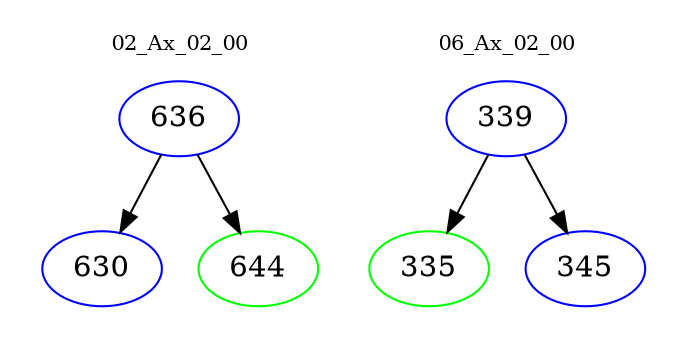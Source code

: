 digraph{
subgraph cluster_0 {
color = white
label = "02_Ax_02_00";
fontsize=10;
T0_636 [label="636", color="blue"]
T0_636 -> T0_630 [color="black"]
T0_630 [label="630", color="blue"]
T0_636 -> T0_644 [color="black"]
T0_644 [label="644", color="green"]
}
subgraph cluster_1 {
color = white
label = "06_Ax_02_00";
fontsize=10;
T1_339 [label="339", color="blue"]
T1_339 -> T1_335 [color="black"]
T1_335 [label="335", color="green"]
T1_339 -> T1_345 [color="black"]
T1_345 [label="345", color="blue"]
}
}
